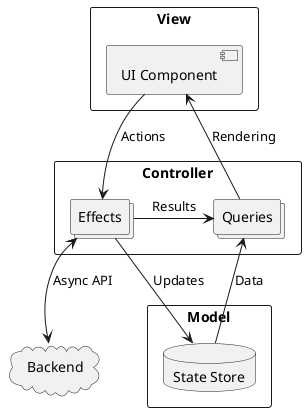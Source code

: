 @startuml

rectangle View {
  [Component] as "UI Component"
}

rectangle Controller {
  collections Effects
  collections Queries
}

rectangle Model {
  database Store as "State Store"
}

cloud Backend

Component --> Effects : Actions
Component <-- Queries : Rendering

Effects --> Store : Updates
Effects <--> Backend : Async API

Effects -> Queries : Results

Store --> Queries : Data


@enduml
